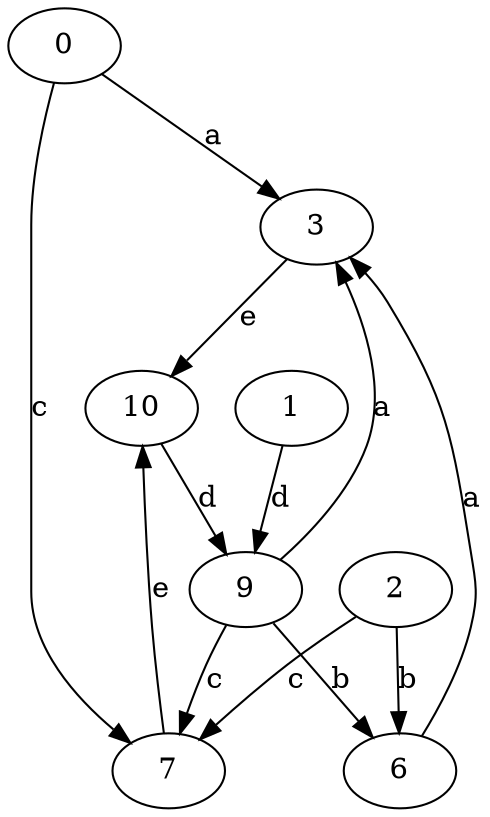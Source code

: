 strict digraph  {
0;
1;
2;
3;
6;
7;
9;
10;
0 -> 3  [label=a];
0 -> 7  [label=c];
1 -> 9  [label=d];
2 -> 6  [label=b];
2 -> 7  [label=c];
3 -> 10  [label=e];
6 -> 3  [label=a];
7 -> 10  [label=e];
9 -> 3  [label=a];
9 -> 6  [label=b];
9 -> 7  [label=c];
10 -> 9  [label=d];
}
